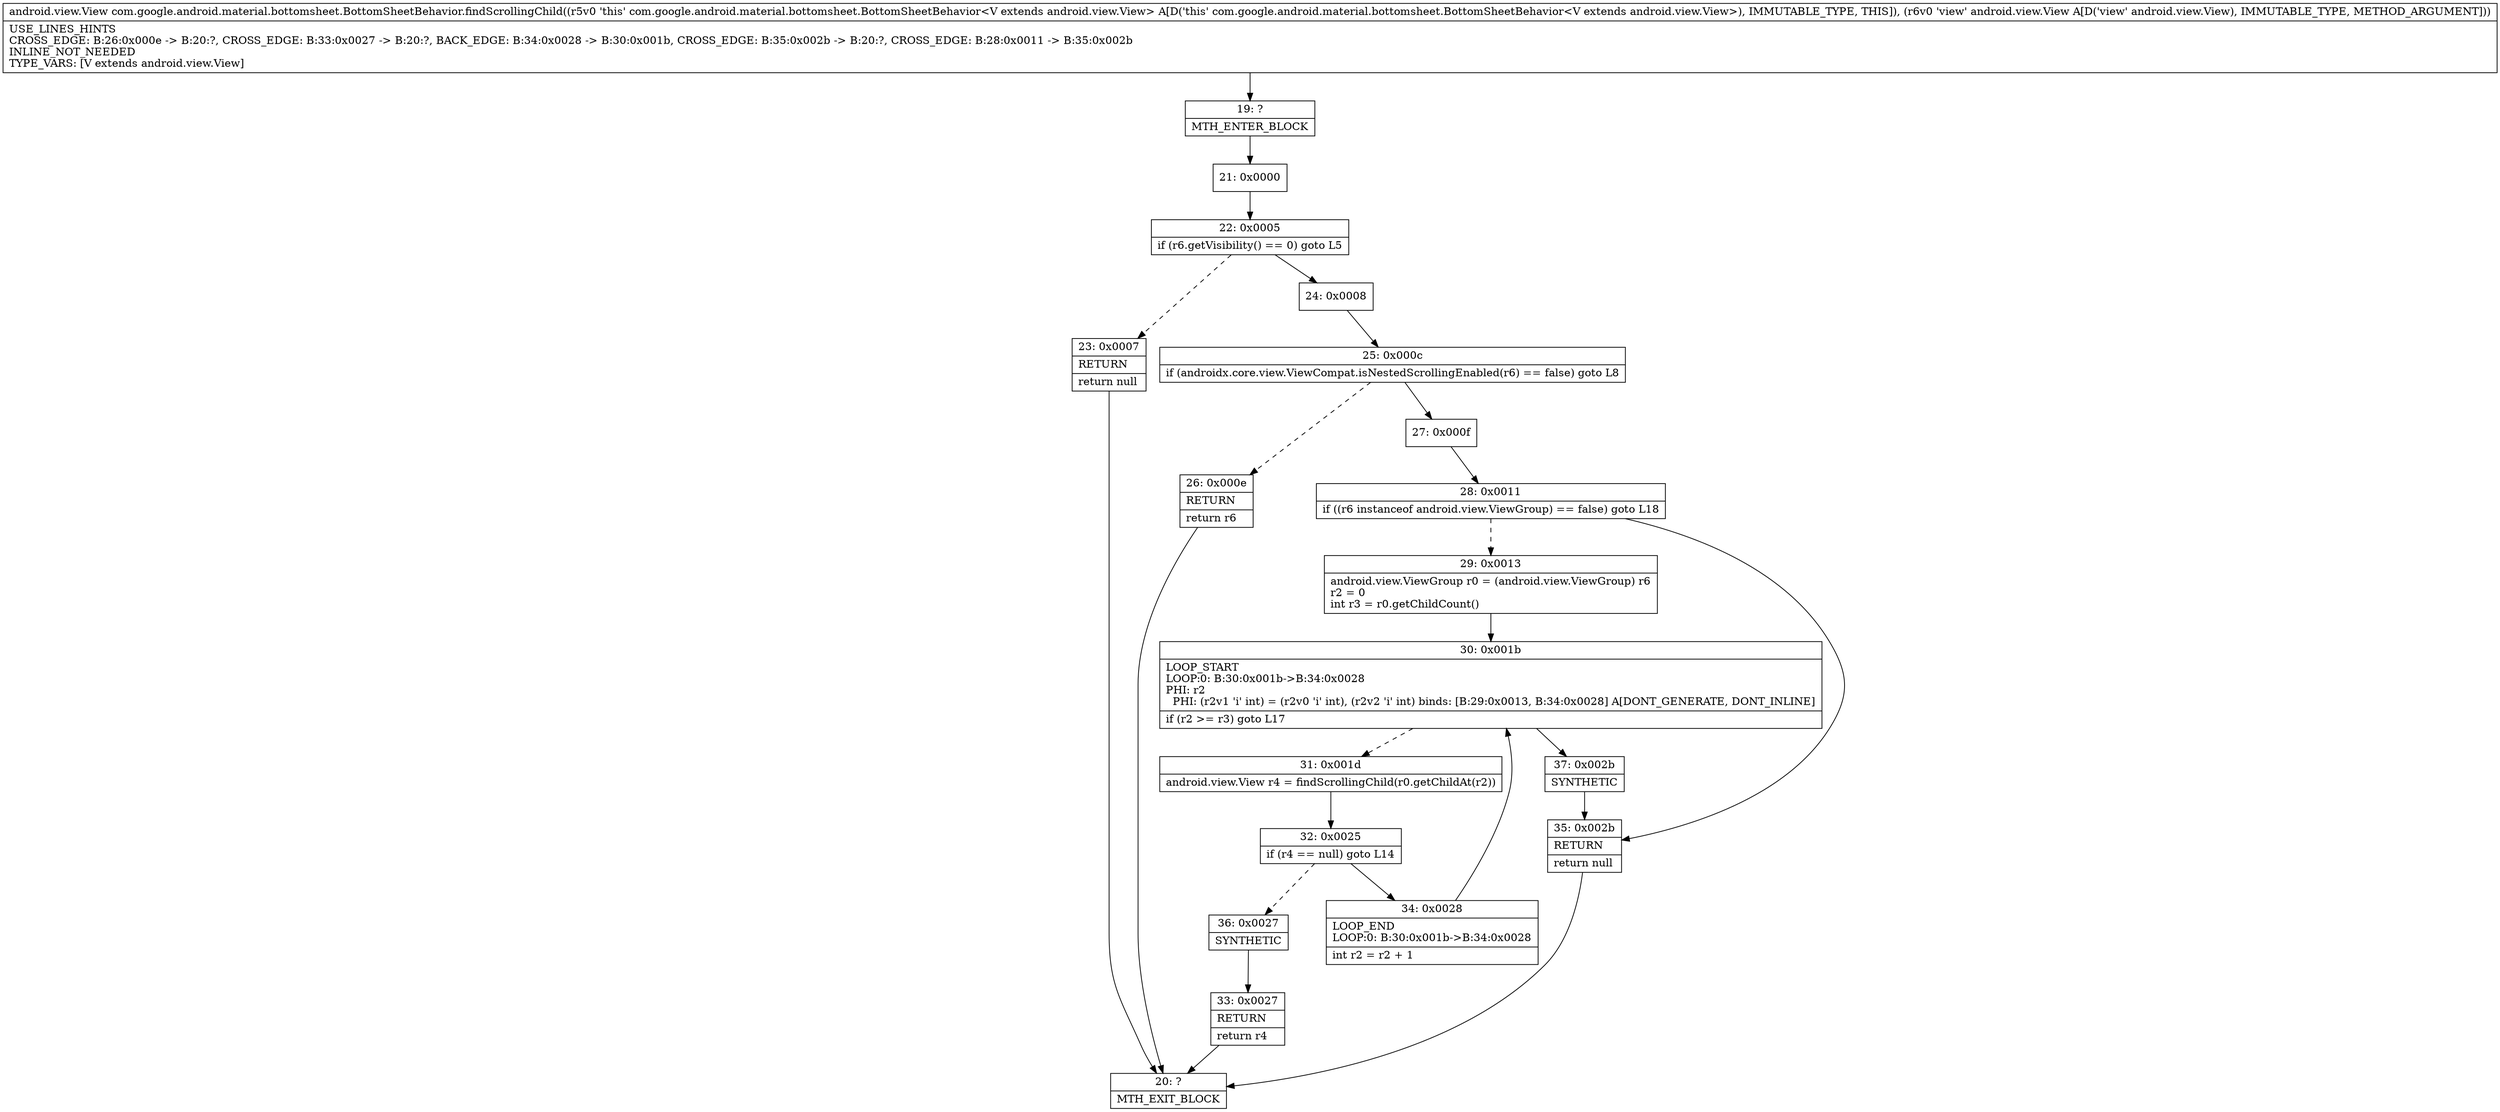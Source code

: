 digraph "CFG forcom.google.android.material.bottomsheet.BottomSheetBehavior.findScrollingChild(Landroid\/view\/View;)Landroid\/view\/View;" {
Node_19 [shape=record,label="{19\:\ ?|MTH_ENTER_BLOCK\l}"];
Node_21 [shape=record,label="{21\:\ 0x0000}"];
Node_22 [shape=record,label="{22\:\ 0x0005|if (r6.getVisibility() == 0) goto L5\l}"];
Node_23 [shape=record,label="{23\:\ 0x0007|RETURN\l|return null\l}"];
Node_20 [shape=record,label="{20\:\ ?|MTH_EXIT_BLOCK\l}"];
Node_24 [shape=record,label="{24\:\ 0x0008}"];
Node_25 [shape=record,label="{25\:\ 0x000c|if (androidx.core.view.ViewCompat.isNestedScrollingEnabled(r6) == false) goto L8\l}"];
Node_26 [shape=record,label="{26\:\ 0x000e|RETURN\l|return r6\l}"];
Node_27 [shape=record,label="{27\:\ 0x000f}"];
Node_28 [shape=record,label="{28\:\ 0x0011|if ((r6 instanceof android.view.ViewGroup) == false) goto L18\l}"];
Node_29 [shape=record,label="{29\:\ 0x0013|android.view.ViewGroup r0 = (android.view.ViewGroup) r6\lr2 = 0\lint r3 = r0.getChildCount()\l}"];
Node_30 [shape=record,label="{30\:\ 0x001b|LOOP_START\lLOOP:0: B:30:0x001b\-\>B:34:0x0028\lPHI: r2 \l  PHI: (r2v1 'i' int) = (r2v0 'i' int), (r2v2 'i' int) binds: [B:29:0x0013, B:34:0x0028] A[DONT_GENERATE, DONT_INLINE]\l|if (r2 \>= r3) goto L17\l}"];
Node_31 [shape=record,label="{31\:\ 0x001d|android.view.View r4 = findScrollingChild(r0.getChildAt(r2))\l}"];
Node_32 [shape=record,label="{32\:\ 0x0025|if (r4 == null) goto L14\l}"];
Node_34 [shape=record,label="{34\:\ 0x0028|LOOP_END\lLOOP:0: B:30:0x001b\-\>B:34:0x0028\l|int r2 = r2 + 1\l}"];
Node_36 [shape=record,label="{36\:\ 0x0027|SYNTHETIC\l}"];
Node_33 [shape=record,label="{33\:\ 0x0027|RETURN\l|return r4\l}"];
Node_37 [shape=record,label="{37\:\ 0x002b|SYNTHETIC\l}"];
Node_35 [shape=record,label="{35\:\ 0x002b|RETURN\l|return null\l}"];
MethodNode[shape=record,label="{android.view.View com.google.android.material.bottomsheet.BottomSheetBehavior.findScrollingChild((r5v0 'this' com.google.android.material.bottomsheet.BottomSheetBehavior\<V extends android.view.View\> A[D('this' com.google.android.material.bottomsheet.BottomSheetBehavior\<V extends android.view.View\>), IMMUTABLE_TYPE, THIS]), (r6v0 'view' android.view.View A[D('view' android.view.View), IMMUTABLE_TYPE, METHOD_ARGUMENT]))  | USE_LINES_HINTS\lCROSS_EDGE: B:26:0x000e \-\> B:20:?, CROSS_EDGE: B:33:0x0027 \-\> B:20:?, BACK_EDGE: B:34:0x0028 \-\> B:30:0x001b, CROSS_EDGE: B:35:0x002b \-\> B:20:?, CROSS_EDGE: B:28:0x0011 \-\> B:35:0x002b\lINLINE_NOT_NEEDED\lTYPE_VARS: [V extends android.view.View]\l}"];
MethodNode -> Node_19;Node_19 -> Node_21;
Node_21 -> Node_22;
Node_22 -> Node_23[style=dashed];
Node_22 -> Node_24;
Node_23 -> Node_20;
Node_24 -> Node_25;
Node_25 -> Node_26[style=dashed];
Node_25 -> Node_27;
Node_26 -> Node_20;
Node_27 -> Node_28;
Node_28 -> Node_29[style=dashed];
Node_28 -> Node_35;
Node_29 -> Node_30;
Node_30 -> Node_31[style=dashed];
Node_30 -> Node_37;
Node_31 -> Node_32;
Node_32 -> Node_34;
Node_32 -> Node_36[style=dashed];
Node_34 -> Node_30;
Node_36 -> Node_33;
Node_33 -> Node_20;
Node_37 -> Node_35;
Node_35 -> Node_20;
}

